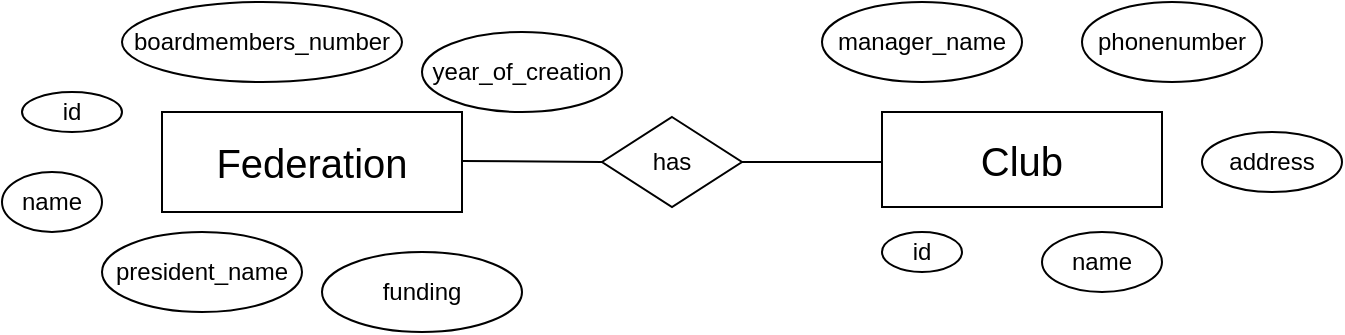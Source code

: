 <mxfile version="25.0.3">
  <diagram name="Page-1" id="NYbftp7tVazwXSQ7nYcW">
    <mxGraphModel dx="1050" dy="565" grid="1" gridSize="10" guides="1" tooltips="1" connect="1" arrows="1" fold="1" page="1" pageScale="1" pageWidth="850" pageHeight="1100" math="0" shadow="0">
      <root>
        <mxCell id="0" />
        <mxCell id="1" parent="0" />
        <mxCell id="3dAcGPY2wm8vC8ehP3SY-1" value="&lt;font style=&quot;font-size: 20px;&quot;&gt;Federation&lt;/font&gt;" style="whiteSpace=wrap;html=1;align=center;" vertex="1" parent="1">
          <mxGeometry x="130" y="130" width="150" height="50" as="geometry" />
        </mxCell>
        <mxCell id="3dAcGPY2wm8vC8ehP3SY-9" style="edgeStyle=orthogonalEdgeStyle;rounded=0;orthogonalLoop=1;jettySize=auto;html=1;exitX=0.5;exitY=1;exitDx=0;exitDy=0;" edge="1" parent="1" source="3dAcGPY2wm8vC8ehP3SY-2">
          <mxGeometry relative="1" as="geometry">
            <mxPoint x="85" y="140" as="targetPoint" />
          </mxGeometry>
        </mxCell>
        <mxCell id="3dAcGPY2wm8vC8ehP3SY-2" value="id" style="ellipse;whiteSpace=wrap;html=1;align=center;" vertex="1" parent="1">
          <mxGeometry x="60" y="120" width="50" height="20" as="geometry" />
        </mxCell>
        <mxCell id="3dAcGPY2wm8vC8ehP3SY-3" value="name" style="ellipse;whiteSpace=wrap;html=1;align=center;" vertex="1" parent="1">
          <mxGeometry x="50" y="160" width="50" height="30" as="geometry" />
        </mxCell>
        <mxCell id="3dAcGPY2wm8vC8ehP3SY-4" value="year_of_creation" style="ellipse;whiteSpace=wrap;html=1;align=center;" vertex="1" parent="1">
          <mxGeometry x="260" y="90" width="100" height="40" as="geometry" />
        </mxCell>
        <mxCell id="3dAcGPY2wm8vC8ehP3SY-5" value="president_name" style="ellipse;whiteSpace=wrap;html=1;align=center;" vertex="1" parent="1">
          <mxGeometry x="100" y="190" width="100" height="40" as="geometry" />
        </mxCell>
        <mxCell id="3dAcGPY2wm8vC8ehP3SY-7" value="boardmembers_number" style="ellipse;whiteSpace=wrap;html=1;align=center;" vertex="1" parent="1">
          <mxGeometry x="110" y="75" width="140" height="40" as="geometry" />
        </mxCell>
        <mxCell id="3dAcGPY2wm8vC8ehP3SY-8" value="funding" style="ellipse;whiteSpace=wrap;html=1;align=center;" vertex="1" parent="1">
          <mxGeometry x="210" y="200" width="100" height="40" as="geometry" />
        </mxCell>
        <mxCell id="3dAcGPY2wm8vC8ehP3SY-11" value="has" style="shape=rhombus;perimeter=rhombusPerimeter;whiteSpace=wrap;html=1;align=center;" vertex="1" parent="1">
          <mxGeometry x="350" y="132.5" width="70" height="45" as="geometry" />
        </mxCell>
        <mxCell id="3dAcGPY2wm8vC8ehP3SY-12" value="" style="endArrow=none;html=1;rounded=0;" edge="1" parent="1">
          <mxGeometry relative="1" as="geometry">
            <mxPoint x="280" y="154.5" as="sourcePoint" />
            <mxPoint x="350" y="155" as="targetPoint" />
          </mxGeometry>
        </mxCell>
        <mxCell id="3dAcGPY2wm8vC8ehP3SY-13" value="" style="line;strokeWidth=1;rotatable=0;dashed=0;labelPosition=right;align=left;verticalAlign=middle;spacingTop=0;spacingLeft=6;points=[];portConstraint=eastwest;" vertex="1" parent="1">
          <mxGeometry x="420" y="150" width="70" height="10" as="geometry" />
        </mxCell>
        <mxCell id="3dAcGPY2wm8vC8ehP3SY-15" value="&lt;font style=&quot;font-size: 20px;&quot;&gt;Club&lt;/font&gt;" style="whiteSpace=wrap;html=1;align=center;" vertex="1" parent="1">
          <mxGeometry x="490" y="130" width="140" height="47.5" as="geometry" />
        </mxCell>
        <mxCell id="3dAcGPY2wm8vC8ehP3SY-16" value="manager_name" style="ellipse;whiteSpace=wrap;html=1;align=center;" vertex="1" parent="1">
          <mxGeometry x="460" y="75" width="100" height="40" as="geometry" />
        </mxCell>
        <mxCell id="3dAcGPY2wm8vC8ehP3SY-17" value="id" style="ellipse;whiteSpace=wrap;html=1;align=center;" vertex="1" parent="1">
          <mxGeometry x="490" y="190" width="40" height="20" as="geometry" />
        </mxCell>
        <mxCell id="3dAcGPY2wm8vC8ehP3SY-18" value="name" style="ellipse;whiteSpace=wrap;html=1;align=center;" vertex="1" parent="1">
          <mxGeometry x="570" y="190" width="60" height="30" as="geometry" />
        </mxCell>
        <mxCell id="3dAcGPY2wm8vC8ehP3SY-19" value="phonenumber" style="ellipse;whiteSpace=wrap;html=1;align=center;" vertex="1" parent="1">
          <mxGeometry x="590" y="75" width="90" height="40" as="geometry" />
        </mxCell>
        <mxCell id="3dAcGPY2wm8vC8ehP3SY-20" value="address" style="ellipse;whiteSpace=wrap;html=1;align=center;" vertex="1" parent="1">
          <mxGeometry x="650" y="140" width="70" height="30" as="geometry" />
        </mxCell>
      </root>
    </mxGraphModel>
  </diagram>
</mxfile>

